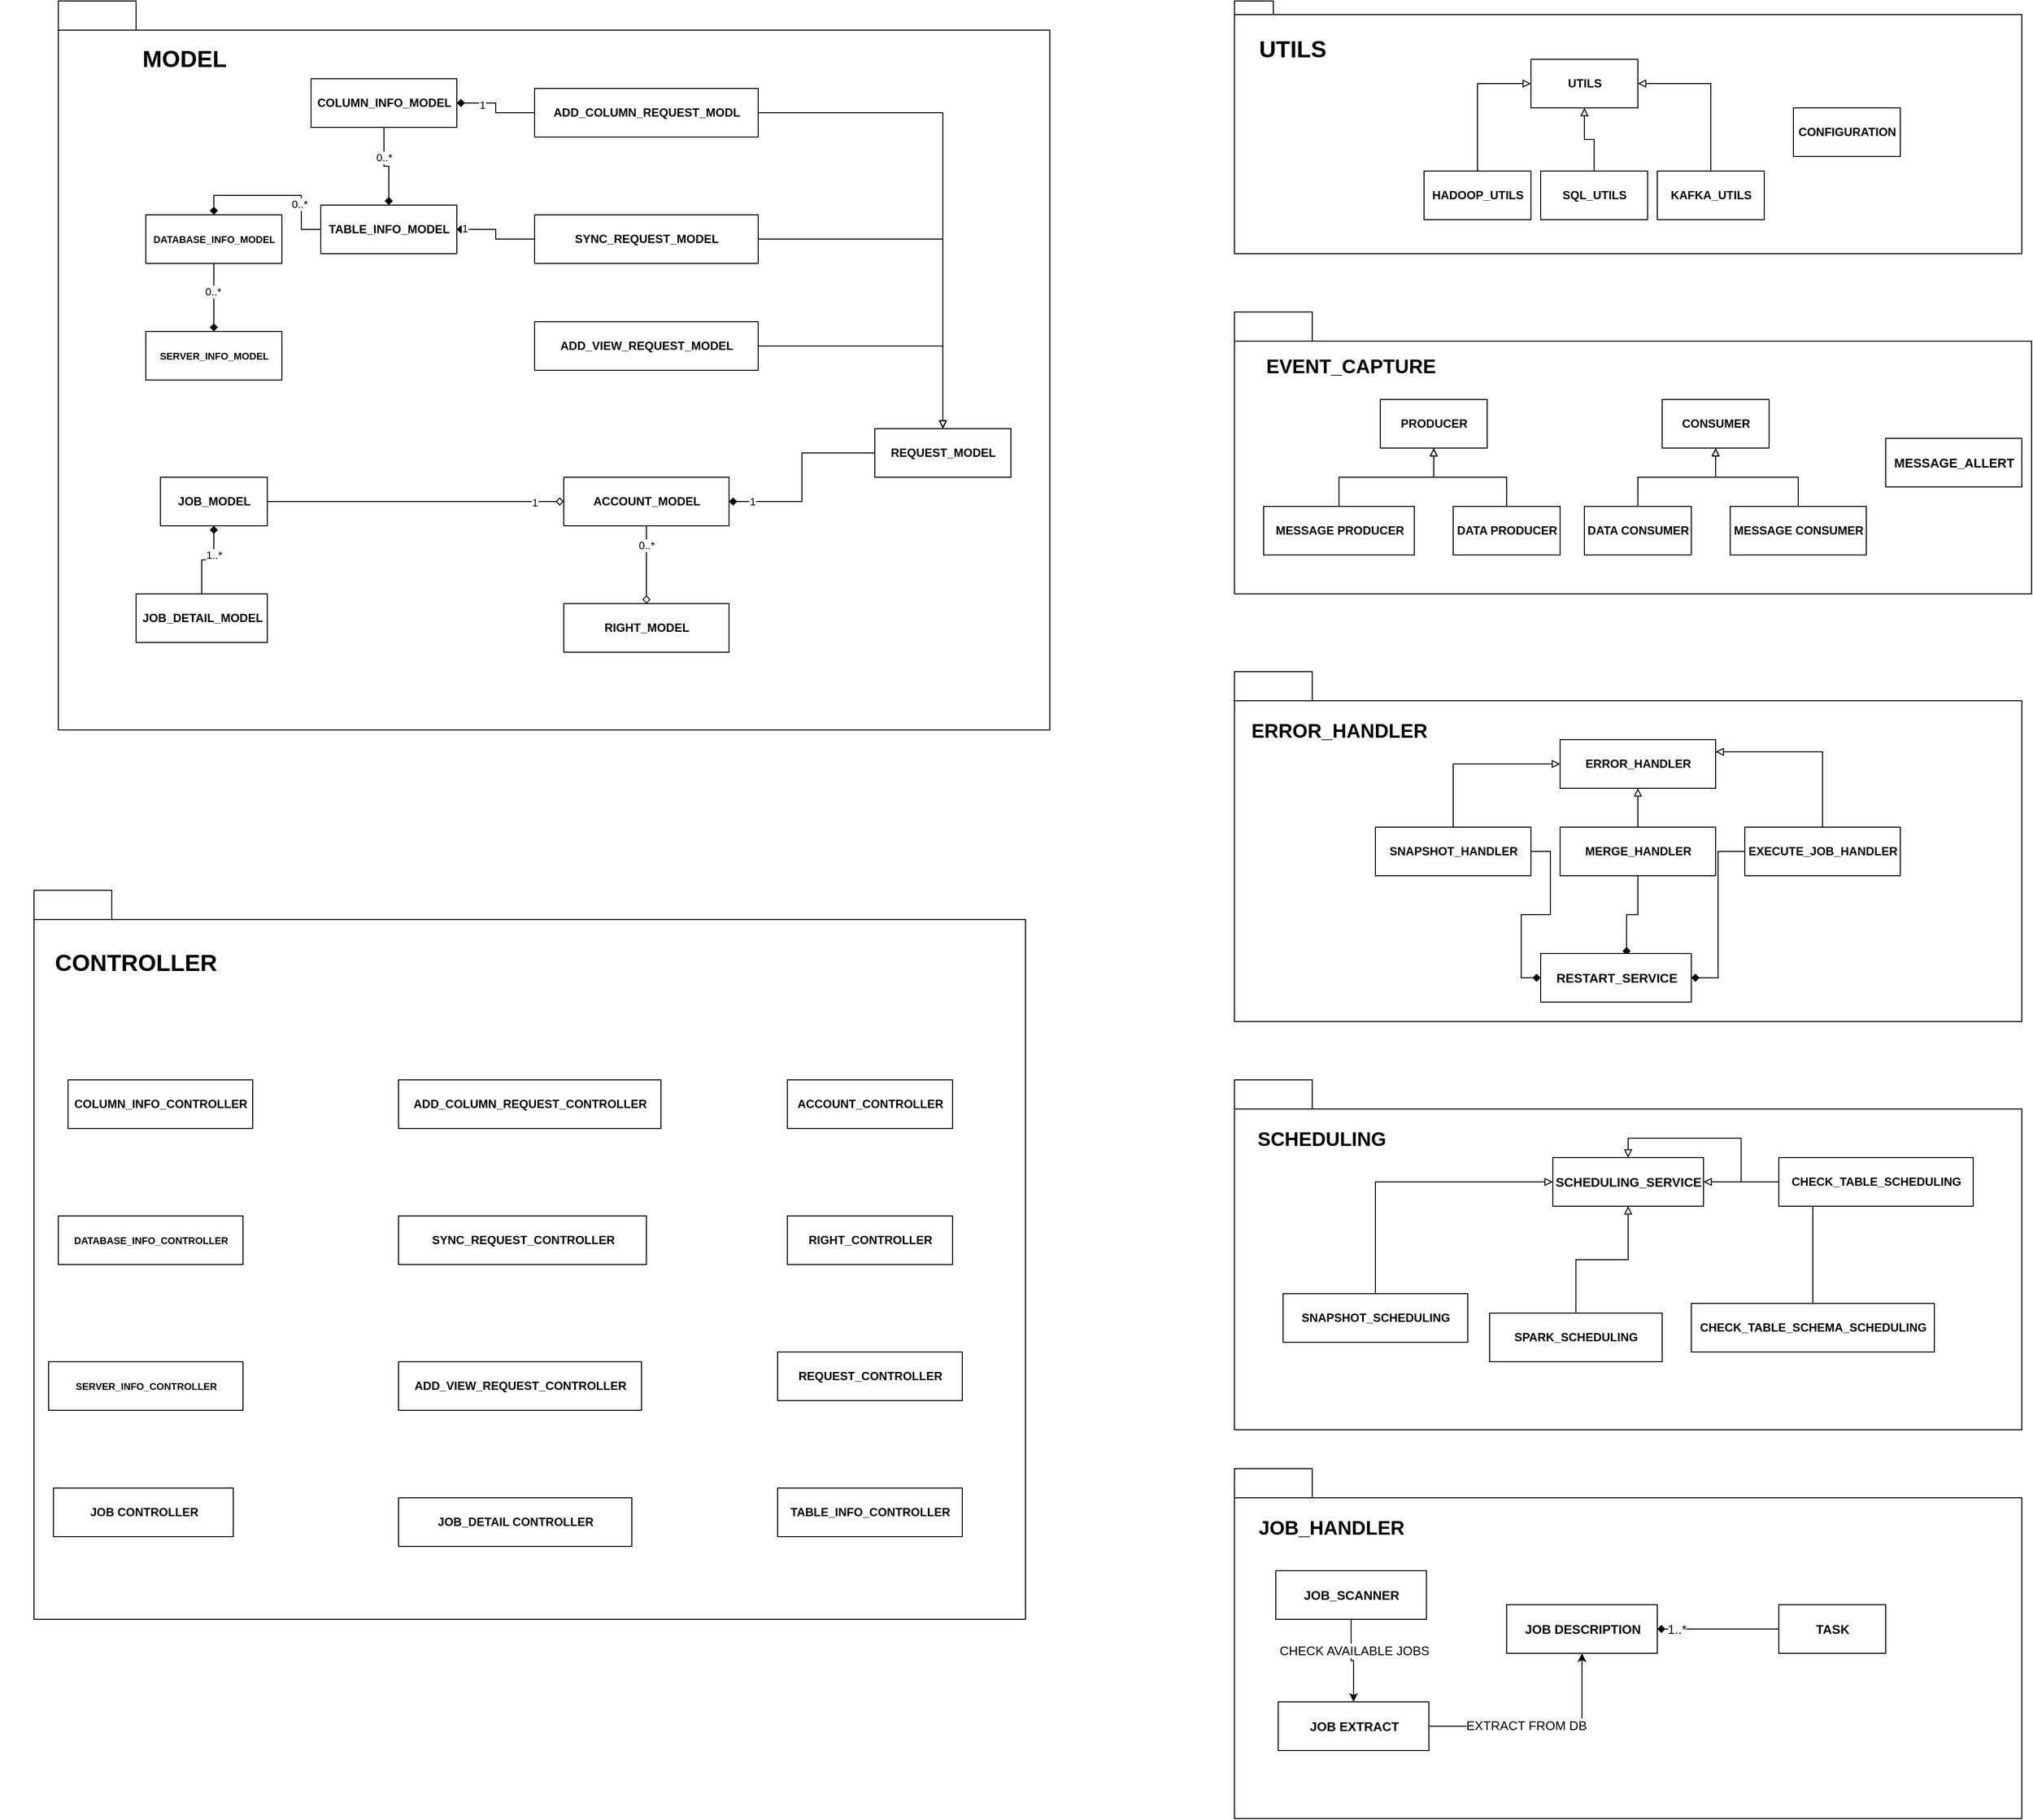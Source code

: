 <mxfile version="14.7.6" type="device"><diagram id="_psJNJDGwpM0hS-jYaZ4" name="Page-1"><mxGraphModel dx="1185" dy="662" grid="1" gridSize="10" guides="1" tooltips="1" connect="1" arrows="1" fold="1" page="1" pageScale="1" pageWidth="850" pageHeight="1100" math="0" shadow="0"><root><mxCell id="0"/><mxCell id="1" parent="0"/><mxCell id="7naQtS2AMxjki9-Mm3Z6-73" value="" style="shape=folder;fontStyle=1;tabWidth=80;tabHeight=30;tabPosition=left;html=1;boundedLbl=1;" vertex="1" parent="1"><mxGeometry x="1590" y="390" width="820" height="290" as="geometry"/></mxCell><mxCell id="7naQtS2AMxjki9-Mm3Z6-58" value="" style="shape=folder;fontStyle=1;spacingTop=10;tabWidth=40;tabHeight=14;tabPosition=left;html=1;fillColor=#ffffff;" vertex="1" parent="1"><mxGeometry x="1590" y="70" width="810" height="260" as="geometry"/></mxCell><mxCell id="7naQtS2AMxjki9-Mm3Z6-5" value="" style="shape=folder;fontStyle=1;tabWidth=80;tabHeight=30;tabPosition=left;html=1;boundedLbl=1;" vertex="1" parent="1"><mxGeometry x="380" y="70" width="1020" height="750" as="geometry"/></mxCell><mxCell id="7naQtS2AMxjki9-Mm3Z6-13" style="edgeStyle=orthogonalEdgeStyle;rounded=0;orthogonalLoop=1;jettySize=auto;html=1;entryX=0.5;entryY=0;entryDx=0;entryDy=0;endArrow=diamond;endFill=1;" edge="1" parent="1" source="7naQtS2AMxjki9-Mm3Z6-6" target="7naQtS2AMxjki9-Mm3Z6-7"><mxGeometry relative="1" as="geometry"/></mxCell><mxCell id="7naQtS2AMxjki9-Mm3Z6-18" value="0..*" style="edgeLabel;html=1;align=center;verticalAlign=middle;resizable=0;points=[];" vertex="1" connectable="0" parent="7naQtS2AMxjki9-Mm3Z6-13"><mxGeometry x="-0.162" y="1" relative="1" as="geometry"><mxPoint x="-1" y="-5" as="offset"/></mxGeometry></mxCell><mxCell id="7naQtS2AMxjki9-Mm3Z6-47" style="edgeStyle=orthogonalEdgeStyle;rounded=0;orthogonalLoop=1;jettySize=auto;html=1;entryX=0;entryY=0.5;entryDx=0;entryDy=0;startArrow=diamond;startFill=1;endArrow=none;endFill=0;" edge="1" parent="1" source="7naQtS2AMxjki9-Mm3Z6-6" target="7naQtS2AMxjki9-Mm3Z6-23"><mxGeometry relative="1" as="geometry"/></mxCell><mxCell id="7naQtS2AMxjki9-Mm3Z6-48" value="1" style="edgeLabel;html=1;align=center;verticalAlign=middle;resizable=0;points=[];" vertex="1" connectable="0" parent="7naQtS2AMxjki9-Mm3Z6-47"><mxGeometry x="-0.426" y="-2" relative="1" as="geometry"><mxPoint as="offset"/></mxGeometry></mxCell><mxCell id="7naQtS2AMxjki9-Mm3Z6-6" value="&lt;b&gt;COLUMN_INFO_MODEL&lt;/b&gt;" style="html=1;fillColor=#ffffff;" vertex="1" parent="1"><mxGeometry x="640" y="150" width="150" height="50" as="geometry"/></mxCell><mxCell id="7naQtS2AMxjki9-Mm3Z6-12" style="edgeStyle=orthogonalEdgeStyle;rounded=0;orthogonalLoop=1;jettySize=auto;html=1;entryX=0.5;entryY=0;entryDx=0;entryDy=0;endArrow=diamond;endFill=1;" edge="1" parent="1" source="7naQtS2AMxjki9-Mm3Z6-7" target="7naQtS2AMxjki9-Mm3Z6-8"><mxGeometry relative="1" as="geometry"/></mxCell><mxCell id="7naQtS2AMxjki9-Mm3Z6-16" value="0..*" style="edgeLabel;html=1;align=center;verticalAlign=middle;resizable=0;points=[];" vertex="1" connectable="0" parent="7naQtS2AMxjki9-Mm3Z6-12"><mxGeometry x="-0.443" y="2" relative="1" as="geometry"><mxPoint as="offset"/></mxGeometry></mxCell><mxCell id="7naQtS2AMxjki9-Mm3Z6-33" style="edgeStyle=orthogonalEdgeStyle;rounded=0;orthogonalLoop=1;jettySize=auto;html=1;endArrow=none;endFill=0;startArrow=diamond;startFill=1;" edge="1" parent="1" source="7naQtS2AMxjki9-Mm3Z6-7" target="7naQtS2AMxjki9-Mm3Z6-25"><mxGeometry relative="1" as="geometry"/></mxCell><mxCell id="7naQtS2AMxjki9-Mm3Z6-35" value="1" style="edgeLabel;html=1;align=center;verticalAlign=middle;resizable=0;points=[];" vertex="1" connectable="0" parent="7naQtS2AMxjki9-Mm3Z6-33"><mxGeometry x="-0.83" y="1" relative="1" as="geometry"><mxPoint as="offset"/></mxGeometry></mxCell><mxCell id="7naQtS2AMxjki9-Mm3Z6-7" value="&lt;b&gt;&lt;font style=&quot;font-size: 12px&quot;&gt;TABLE_INFO_MODEL&lt;/font&gt;&lt;/b&gt;" style="html=1;fillColor=#ffffff;" vertex="1" parent="1"><mxGeometry x="650" y="280" width="140" height="50" as="geometry"/></mxCell><mxCell id="7naQtS2AMxjki9-Mm3Z6-10" style="edgeStyle=orthogonalEdgeStyle;rounded=0;orthogonalLoop=1;jettySize=auto;html=1;entryX=0.5;entryY=0;entryDx=0;entryDy=0;endArrow=diamond;endFill=1;" edge="1" parent="1" source="7naQtS2AMxjki9-Mm3Z6-8" target="7naQtS2AMxjki9-Mm3Z6-9"><mxGeometry relative="1" as="geometry"/></mxCell><mxCell id="7naQtS2AMxjki9-Mm3Z6-20" value="0..*" style="edgeLabel;html=1;align=center;verticalAlign=middle;resizable=0;points=[];" vertex="1" connectable="0" parent="7naQtS2AMxjki9-Mm3Z6-10"><mxGeometry x="-0.176" y="-1" relative="1" as="geometry"><mxPoint as="offset"/></mxGeometry></mxCell><mxCell id="7naQtS2AMxjki9-Mm3Z6-8" value="&lt;b&gt;&lt;font style=&quot;font-size: 10px&quot;&gt;DATABASE_INFO_MODEL&lt;/font&gt;&lt;/b&gt;" style="html=1;fillColor=#ffffff;" vertex="1" parent="1"><mxGeometry x="470" y="290" width="140" height="50" as="geometry"/></mxCell><mxCell id="7naQtS2AMxjki9-Mm3Z6-9" value="&lt;b&gt;&lt;font style=&quot;font-size: 10px&quot;&gt;SERVER_INFO_MODEL&lt;/font&gt;&lt;/b&gt;" style="html=1;fillColor=#ffffff;" vertex="1" parent="1"><mxGeometry x="470" y="410" width="140" height="50" as="geometry"/></mxCell><mxCell id="7naQtS2AMxjki9-Mm3Z6-42" style="edgeStyle=orthogonalEdgeStyle;rounded=0;orthogonalLoop=1;jettySize=auto;html=1;endArrow=diamond;endFill=1;" edge="1" parent="1" source="7naQtS2AMxjki9-Mm3Z6-22" target="7naQtS2AMxjki9-Mm3Z6-36"><mxGeometry relative="1" as="geometry"/></mxCell><mxCell id="7naQtS2AMxjki9-Mm3Z6-43" value="1" style="edgeLabel;html=1;align=center;verticalAlign=middle;resizable=0;points=[];" vertex="1" connectable="0" parent="7naQtS2AMxjki9-Mm3Z6-42"><mxGeometry x="0.759" relative="1" as="geometry"><mxPoint as="offset"/></mxGeometry></mxCell><mxCell id="7naQtS2AMxjki9-Mm3Z6-22" value="&lt;b&gt;REQUEST_MODEL&lt;/b&gt;" style="html=1;fillColor=#ffffff;" vertex="1" parent="1"><mxGeometry x="1220" y="510" width="140" height="50" as="geometry"/></mxCell><mxCell id="7naQtS2AMxjki9-Mm3Z6-28" style="edgeStyle=orthogonalEdgeStyle;rounded=0;orthogonalLoop=1;jettySize=auto;html=1;endArrow=block;endFill=0;" edge="1" parent="1" source="7naQtS2AMxjki9-Mm3Z6-23" target="7naQtS2AMxjki9-Mm3Z6-22"><mxGeometry relative="1" as="geometry"/></mxCell><mxCell id="7naQtS2AMxjki9-Mm3Z6-23" value="&lt;b&gt;ADD_COLUMN_REQUEST_MODL&lt;/b&gt;" style="html=1;fillColor=#ffffff;" vertex="1" parent="1"><mxGeometry x="870" y="160" width="230" height="50" as="geometry"/></mxCell><mxCell id="7naQtS2AMxjki9-Mm3Z6-30" style="edgeStyle=orthogonalEdgeStyle;rounded=0;orthogonalLoop=1;jettySize=auto;html=1;endArrow=block;endFill=0;" edge="1" parent="1" source="7naQtS2AMxjki9-Mm3Z6-24" target="7naQtS2AMxjki9-Mm3Z6-22"><mxGeometry relative="1" as="geometry"/></mxCell><mxCell id="7naQtS2AMxjki9-Mm3Z6-24" value="&lt;b&gt;ADD_VIEW_REQUEST_MODEL&lt;/b&gt;" style="html=1;fillColor=#ffffff;" vertex="1" parent="1"><mxGeometry x="870" y="400" width="230" height="50" as="geometry"/></mxCell><mxCell id="7naQtS2AMxjki9-Mm3Z6-29" style="edgeStyle=orthogonalEdgeStyle;rounded=0;orthogonalLoop=1;jettySize=auto;html=1;endArrow=block;endFill=0;" edge="1" parent="1" source="7naQtS2AMxjki9-Mm3Z6-25" target="7naQtS2AMxjki9-Mm3Z6-22"><mxGeometry relative="1" as="geometry"/></mxCell><mxCell id="7naQtS2AMxjki9-Mm3Z6-25" value="&lt;b&gt;SYNC_REQUEST_MODEL&lt;/b&gt;" style="html=1;fillColor=#ffffff;" vertex="1" parent="1"><mxGeometry x="870" y="290" width="230" height="50" as="geometry"/></mxCell><mxCell id="7naQtS2AMxjki9-Mm3Z6-38" style="edgeStyle=orthogonalEdgeStyle;rounded=0;orthogonalLoop=1;jettySize=auto;html=1;endArrow=diamond;endFill=0;" edge="1" parent="1" source="7naQtS2AMxjki9-Mm3Z6-36" target="7naQtS2AMxjki9-Mm3Z6-37"><mxGeometry relative="1" as="geometry"/></mxCell><mxCell id="7naQtS2AMxjki9-Mm3Z6-39" value="0..*" style="edgeLabel;html=1;align=center;verticalAlign=middle;resizable=0;points=[];" vertex="1" connectable="0" parent="7naQtS2AMxjki9-Mm3Z6-38"><mxGeometry x="-0.009" relative="1" as="geometry"><mxPoint y="-20" as="offset"/></mxGeometry></mxCell><mxCell id="7naQtS2AMxjki9-Mm3Z6-55" style="edgeStyle=orthogonalEdgeStyle;rounded=0;orthogonalLoop=1;jettySize=auto;html=1;entryX=1;entryY=0.5;entryDx=0;entryDy=0;startArrow=diamond;startFill=0;endArrow=none;endFill=0;" edge="1" parent="1" source="7naQtS2AMxjki9-Mm3Z6-36" target="7naQtS2AMxjki9-Mm3Z6-49"><mxGeometry relative="1" as="geometry"/></mxCell><mxCell id="7naQtS2AMxjki9-Mm3Z6-56" value="1" style="edgeLabel;html=1;align=center;verticalAlign=middle;resizable=0;points=[];" vertex="1" connectable="0" parent="7naQtS2AMxjki9-Mm3Z6-55"><mxGeometry x="-0.803" y="1" relative="1" as="geometry"><mxPoint as="offset"/></mxGeometry></mxCell><mxCell id="7naQtS2AMxjki9-Mm3Z6-36" value="&lt;b&gt;ACCOUNT_MODEL&lt;/b&gt;" style="html=1;fillColor=#ffffff;" vertex="1" parent="1"><mxGeometry x="900" y="560" width="170" height="50" as="geometry"/></mxCell><mxCell id="7naQtS2AMxjki9-Mm3Z6-37" value="&lt;b&gt;RIGHT_MODEL&lt;/b&gt;" style="html=1;fillColor=#ffffff;" vertex="1" parent="1"><mxGeometry x="900" y="690" width="170" height="50" as="geometry"/></mxCell><mxCell id="7naQtS2AMxjki9-Mm3Z6-51" style="edgeStyle=orthogonalEdgeStyle;rounded=0;orthogonalLoop=1;jettySize=auto;html=1;startArrow=diamond;startFill=1;endArrow=none;endFill=0;" edge="1" parent="1" source="7naQtS2AMxjki9-Mm3Z6-49" target="7naQtS2AMxjki9-Mm3Z6-50"><mxGeometry relative="1" as="geometry"/></mxCell><mxCell id="7naQtS2AMxjki9-Mm3Z6-52" value="1..*" style="edgeLabel;html=1;align=center;verticalAlign=middle;resizable=0;points=[];" vertex="1" connectable="0" parent="7naQtS2AMxjki9-Mm3Z6-51"><mxGeometry x="-0.271" y="1" relative="1" as="geometry"><mxPoint x="-1" as="offset"/></mxGeometry></mxCell><mxCell id="7naQtS2AMxjki9-Mm3Z6-49" value="&lt;b&gt;JOB_MODEL&lt;/b&gt;" style="html=1;fillColor=#ffffff;" vertex="1" parent="1"><mxGeometry x="485" y="560" width="110" height="50" as="geometry"/></mxCell><mxCell id="7naQtS2AMxjki9-Mm3Z6-50" value="&lt;b&gt;JOB_DETAIL_MODEL&lt;/b&gt;" style="html=1;fillColor=#ffffff;" vertex="1" parent="1"><mxGeometry x="460" y="680" width="135" height="50" as="geometry"/></mxCell><mxCell id="7naQtS2AMxjki9-Mm3Z6-57" value="&lt;b&gt;&lt;font style=&quot;font-size: 24px&quot;&gt;MODEL&lt;/font&gt;&lt;/b&gt;" style="text;html=1;strokeColor=none;fillColor=none;align=center;verticalAlign=middle;whiteSpace=wrap;rounded=0;" vertex="1" parent="1"><mxGeometry x="370" y="120" width="280" height="20" as="geometry"/></mxCell><mxCell id="7naQtS2AMxjki9-Mm3Z6-59" value="&lt;b&gt;UTILS&lt;/b&gt;" style="html=1;fillColor=#ffffff;" vertex="1" parent="1"><mxGeometry x="1895" y="130" width="110" height="50" as="geometry"/></mxCell><mxCell id="7naQtS2AMxjki9-Mm3Z6-64" style="edgeStyle=orthogonalEdgeStyle;rounded=0;orthogonalLoop=1;jettySize=auto;html=1;entryX=0;entryY=0.5;entryDx=0;entryDy=0;startArrow=none;startFill=0;endArrow=block;endFill=0;" edge="1" parent="1" source="7naQtS2AMxjki9-Mm3Z6-60" target="7naQtS2AMxjki9-Mm3Z6-59"><mxGeometry relative="1" as="geometry"/></mxCell><mxCell id="7naQtS2AMxjki9-Mm3Z6-60" value="&lt;b&gt;HADOOP_UTILS&lt;/b&gt;" style="html=1;fillColor=#ffffff;" vertex="1" parent="1"><mxGeometry x="1785" y="245" width="110" height="50" as="geometry"/></mxCell><mxCell id="7naQtS2AMxjki9-Mm3Z6-65" style="edgeStyle=orthogonalEdgeStyle;rounded=0;orthogonalLoop=1;jettySize=auto;html=1;entryX=0.5;entryY=1;entryDx=0;entryDy=0;startArrow=none;startFill=0;endArrow=block;endFill=0;" edge="1" parent="1" source="7naQtS2AMxjki9-Mm3Z6-61" target="7naQtS2AMxjki9-Mm3Z6-59"><mxGeometry relative="1" as="geometry"/></mxCell><mxCell id="7naQtS2AMxjki9-Mm3Z6-61" value="&lt;b&gt;SQL_UTILS&lt;/b&gt;" style="html=1;fillColor=#ffffff;" vertex="1" parent="1"><mxGeometry x="1905" y="245" width="110" height="50" as="geometry"/></mxCell><mxCell id="7naQtS2AMxjki9-Mm3Z6-66" style="edgeStyle=orthogonalEdgeStyle;rounded=0;orthogonalLoop=1;jettySize=auto;html=1;entryX=1;entryY=0.5;entryDx=0;entryDy=0;startArrow=none;startFill=0;endArrow=block;endFill=0;exitX=0.5;exitY=0;exitDx=0;exitDy=0;" edge="1" parent="1" source="7naQtS2AMxjki9-Mm3Z6-62" target="7naQtS2AMxjki9-Mm3Z6-59"><mxGeometry relative="1" as="geometry"/></mxCell><mxCell id="7naQtS2AMxjki9-Mm3Z6-62" value="&lt;b&gt;KAFKA_UTILS&lt;/b&gt;" style="html=1;fillColor=#ffffff;" vertex="1" parent="1"><mxGeometry x="2025" y="245" width="110" height="50" as="geometry"/></mxCell><mxCell id="7naQtS2AMxjki9-Mm3Z6-70" value="&lt;b&gt;CONFIGURATION&lt;/b&gt;" style="html=1;fillColor=#ffffff;" vertex="1" parent="1"><mxGeometry x="2165" y="180" width="110" height="50" as="geometry"/></mxCell><mxCell id="7naQtS2AMxjki9-Mm3Z6-71" value="&lt;b&gt;&lt;font style=&quot;font-size: 24px&quot;&gt;UTILS&lt;/font&gt;&lt;/b&gt;" style="text;html=1;strokeColor=none;fillColor=none;align=center;verticalAlign=middle;whiteSpace=wrap;rounded=0;" vertex="1" parent="1"><mxGeometry x="1510" y="110" width="280" height="20" as="geometry"/></mxCell><mxCell id="7naQtS2AMxjki9-Mm3Z6-74" value="&lt;b&gt;PRODUCER&lt;/b&gt;" style="html=1;fillColor=#ffffff;" vertex="1" parent="1"><mxGeometry x="1740" y="480" width="110" height="50" as="geometry"/></mxCell><mxCell id="7naQtS2AMxjki9-Mm3Z6-75" value="&lt;b&gt;CONSUMER&lt;/b&gt;" style="html=1;fillColor=#ffffff;" vertex="1" parent="1"><mxGeometry x="2030" y="480" width="110" height="50" as="geometry"/></mxCell><mxCell id="7naQtS2AMxjki9-Mm3Z6-79" style="edgeStyle=orthogonalEdgeStyle;rounded=0;orthogonalLoop=1;jettySize=auto;html=1;entryX=0.5;entryY=1;entryDx=0;entryDy=0;startArrow=none;startFill=0;endArrow=block;endFill=0;" edge="1" parent="1" source="7naQtS2AMxjki9-Mm3Z6-76" target="7naQtS2AMxjki9-Mm3Z6-74"><mxGeometry relative="1" as="geometry"/></mxCell><mxCell id="7naQtS2AMxjki9-Mm3Z6-76" value="&lt;b&gt;MESSAGE PRODUCER&lt;/b&gt;" style="html=1;fillColor=#ffffff;" vertex="1" parent="1"><mxGeometry x="1620" y="590" width="155" height="50" as="geometry"/></mxCell><mxCell id="7naQtS2AMxjki9-Mm3Z6-80" style="edgeStyle=orthogonalEdgeStyle;rounded=0;orthogonalLoop=1;jettySize=auto;html=1;entryX=0.5;entryY=1;entryDx=0;entryDy=0;startArrow=none;startFill=0;endArrow=block;endFill=0;" edge="1" parent="1" source="7naQtS2AMxjki9-Mm3Z6-77" target="7naQtS2AMxjki9-Mm3Z6-74"><mxGeometry relative="1" as="geometry"/></mxCell><mxCell id="7naQtS2AMxjki9-Mm3Z6-77" value="&lt;b&gt;DATA PRODUCER&lt;/b&gt;" style="html=1;fillColor=#ffffff;" vertex="1" parent="1"><mxGeometry x="1815" y="590" width="110" height="50" as="geometry"/></mxCell><mxCell id="7naQtS2AMxjki9-Mm3Z6-86" style="edgeStyle=orthogonalEdgeStyle;rounded=0;orthogonalLoop=1;jettySize=auto;html=1;startArrow=none;startFill=0;endArrow=block;endFill=0;" edge="1" parent="1" source="7naQtS2AMxjki9-Mm3Z6-84" target="7naQtS2AMxjki9-Mm3Z6-75"><mxGeometry relative="1" as="geometry"/></mxCell><mxCell id="7naQtS2AMxjki9-Mm3Z6-84" value="&lt;b&gt;DATA CONSUMER&lt;/b&gt;" style="html=1;fillColor=#ffffff;" vertex="1" parent="1"><mxGeometry x="1950" y="590" width="110" height="50" as="geometry"/></mxCell><mxCell id="7naQtS2AMxjki9-Mm3Z6-87" style="edgeStyle=orthogonalEdgeStyle;rounded=0;orthogonalLoop=1;jettySize=auto;html=1;entryX=0.5;entryY=1;entryDx=0;entryDy=0;startArrow=none;startFill=0;endArrow=block;endFill=0;" edge="1" parent="1" source="7naQtS2AMxjki9-Mm3Z6-85" target="7naQtS2AMxjki9-Mm3Z6-75"><mxGeometry relative="1" as="geometry"/></mxCell><mxCell id="7naQtS2AMxjki9-Mm3Z6-85" value="&lt;b&gt;MESSAGE CONSUMER&lt;/b&gt;" style="html=1;fillColor=#ffffff;" vertex="1" parent="1"><mxGeometry x="2100" y="590" width="140" height="50" as="geometry"/></mxCell><mxCell id="7naQtS2AMxjki9-Mm3Z6-88" value="&lt;b&gt;&lt;font style=&quot;font-size: 20px&quot;&gt;EVENT_CAPTURE&lt;/font&gt;&lt;/b&gt;" style="text;html=1;strokeColor=none;fillColor=none;align=center;verticalAlign=middle;whiteSpace=wrap;rounded=0;fontSize=13;" vertex="1" parent="1"><mxGeometry x="1570" y="435" width="280" height="20" as="geometry"/></mxCell><mxCell id="7naQtS2AMxjki9-Mm3Z6-91" value="" style="shape=folder;fontStyle=1;tabWidth=80;tabHeight=30;tabPosition=left;html=1;boundedLbl=1;" vertex="1" parent="1"><mxGeometry x="1590" y="760" width="810" height="360" as="geometry"/></mxCell><mxCell id="7naQtS2AMxjki9-Mm3Z6-92" value="&lt;b&gt;ERROR_HANDLER&lt;/b&gt;" style="html=1;fillColor=#ffffff;" vertex="1" parent="1"><mxGeometry x="1925" y="830" width="160" height="50" as="geometry"/></mxCell><mxCell id="7naQtS2AMxjki9-Mm3Z6-96" style="edgeStyle=orthogonalEdgeStyle;rounded=0;orthogonalLoop=1;jettySize=auto;html=1;entryX=0;entryY=0.5;entryDx=0;entryDy=0;fontSize=13;startArrow=none;startFill=0;endArrow=block;endFill=0;exitX=0.5;exitY=0;exitDx=0;exitDy=0;" edge="1" parent="1" source="7naQtS2AMxjki9-Mm3Z6-93" target="7naQtS2AMxjki9-Mm3Z6-92"><mxGeometry relative="1" as="geometry"/></mxCell><mxCell id="7naQtS2AMxjki9-Mm3Z6-102" style="edgeStyle=orthogonalEdgeStyle;rounded=0;orthogonalLoop=1;jettySize=auto;html=1;entryX=0;entryY=0.5;entryDx=0;entryDy=0;fontSize=13;startArrow=none;startFill=0;endArrow=diamond;endFill=1;" edge="1" parent="1" source="7naQtS2AMxjki9-Mm3Z6-93" target="7naQtS2AMxjki9-Mm3Z6-101"><mxGeometry relative="1" as="geometry"/></mxCell><mxCell id="7naQtS2AMxjki9-Mm3Z6-93" value="&lt;b&gt;SNAPSHOT_HANDLER&lt;/b&gt;" style="html=1;fillColor=#ffffff;" vertex="1" parent="1"><mxGeometry x="1735" y="920" width="160" height="50" as="geometry"/></mxCell><mxCell id="7naQtS2AMxjki9-Mm3Z6-97" style="edgeStyle=orthogonalEdgeStyle;rounded=0;orthogonalLoop=1;jettySize=auto;html=1;entryX=0.5;entryY=1;entryDx=0;entryDy=0;fontSize=13;startArrow=none;startFill=0;endArrow=block;endFill=0;" edge="1" parent="1" source="7naQtS2AMxjki9-Mm3Z6-94" target="7naQtS2AMxjki9-Mm3Z6-92"><mxGeometry relative="1" as="geometry"/></mxCell><mxCell id="7naQtS2AMxjki9-Mm3Z6-105" style="edgeStyle=orthogonalEdgeStyle;rounded=0;orthogonalLoop=1;jettySize=auto;html=1;entryX=0.57;entryY=0.034;entryDx=0;entryDy=0;entryPerimeter=0;fontSize=13;startArrow=none;startFill=0;endArrow=diamond;endFill=1;" edge="1" parent="1" source="7naQtS2AMxjki9-Mm3Z6-94" target="7naQtS2AMxjki9-Mm3Z6-101"><mxGeometry relative="1" as="geometry"/></mxCell><mxCell id="7naQtS2AMxjki9-Mm3Z6-94" value="&lt;b&gt;MERGE_HANDLER&lt;/b&gt;" style="html=1;fillColor=#ffffff;" vertex="1" parent="1"><mxGeometry x="1925" y="920" width="160" height="50" as="geometry"/></mxCell><mxCell id="7naQtS2AMxjki9-Mm3Z6-98" style="edgeStyle=orthogonalEdgeStyle;rounded=0;orthogonalLoop=1;jettySize=auto;html=1;entryX=1;entryY=0.25;entryDx=0;entryDy=0;fontSize=13;startArrow=none;startFill=0;endArrow=block;endFill=0;exitX=0.5;exitY=0;exitDx=0;exitDy=0;" edge="1" parent="1" source="7naQtS2AMxjki9-Mm3Z6-95" target="7naQtS2AMxjki9-Mm3Z6-92"><mxGeometry relative="1" as="geometry"/></mxCell><mxCell id="7naQtS2AMxjki9-Mm3Z6-106" style="edgeStyle=orthogonalEdgeStyle;rounded=0;orthogonalLoop=1;jettySize=auto;html=1;entryX=1;entryY=0.5;entryDx=0;entryDy=0;fontSize=13;startArrow=none;startFill=0;endArrow=diamond;endFill=1;" edge="1" parent="1" source="7naQtS2AMxjki9-Mm3Z6-95" target="7naQtS2AMxjki9-Mm3Z6-101"><mxGeometry relative="1" as="geometry"/></mxCell><mxCell id="7naQtS2AMxjki9-Mm3Z6-95" value="&lt;b&gt;EXECUTE_JOB_HANDLER&lt;/b&gt;" style="html=1;fillColor=#ffffff;" vertex="1" parent="1"><mxGeometry x="2115" y="920" width="160" height="50" as="geometry"/></mxCell><mxCell id="7naQtS2AMxjki9-Mm3Z6-99" value="&lt;b&gt;&lt;font style=&quot;font-size: 20px&quot;&gt;ERROR_HANDLER&lt;/font&gt;&lt;/b&gt;" style="text;html=1;strokeColor=none;fillColor=none;align=center;verticalAlign=middle;whiteSpace=wrap;rounded=0;fontSize=13;" vertex="1" parent="1"><mxGeometry x="1557.5" y="810" width="280" height="20" as="geometry"/></mxCell><mxCell id="7naQtS2AMxjki9-Mm3Z6-100" value="&lt;b&gt;MESSAGE_ALLERT&lt;/b&gt;" style="html=1;fontSize=13;fillColor=#ffffff;" vertex="1" parent="1"><mxGeometry x="2260" y="520" width="140" height="50" as="geometry"/></mxCell><mxCell id="7naQtS2AMxjki9-Mm3Z6-101" value="&lt;b&gt;RESTART_SERVICE&lt;/b&gt;" style="html=1;fontSize=13;fillColor=#ffffff;" vertex="1" parent="1"><mxGeometry x="1905" y="1050" width="155" height="50" as="geometry"/></mxCell><mxCell id="7naQtS2AMxjki9-Mm3Z6-107" value="" style="shape=folder;fontStyle=1;tabWidth=80;tabHeight=30;tabPosition=left;html=1;boundedLbl=1;" vertex="1" parent="1"><mxGeometry x="1590" y="1180" width="810" height="360" as="geometry"/></mxCell><mxCell id="7naQtS2AMxjki9-Mm3Z6-108" value="&lt;span style=&quot;font-size: 20px&quot;&gt;&lt;b&gt;SCHEDULING&lt;/b&gt;&lt;/span&gt;" style="text;html=1;strokeColor=none;fillColor=none;align=center;verticalAlign=middle;whiteSpace=wrap;rounded=0;fontSize=13;" vertex="1" parent="1"><mxGeometry x="1540" y="1230" width="280" height="20" as="geometry"/></mxCell><mxCell id="7naQtS2AMxjki9-Mm3Z6-109" value="&lt;b&gt;SCHEDULING_SERVICE&lt;/b&gt;" style="html=1;fontSize=13;fillColor=#ffffff;" vertex="1" parent="1"><mxGeometry x="1917.5" y="1260" width="155" height="50" as="geometry"/></mxCell><mxCell id="7naQtS2AMxjki9-Mm3Z6-114" style="edgeStyle=orthogonalEdgeStyle;rounded=0;orthogonalLoop=1;jettySize=auto;html=1;entryX=0;entryY=0.5;entryDx=0;entryDy=0;fontSize=13;startArrow=none;startFill=0;endArrow=block;endFill=0;exitX=0.5;exitY=0;exitDx=0;exitDy=0;" edge="1" parent="1" source="7naQtS2AMxjki9-Mm3Z6-110" target="7naQtS2AMxjki9-Mm3Z6-109"><mxGeometry relative="1" as="geometry"/></mxCell><mxCell id="7naQtS2AMxjki9-Mm3Z6-110" value="&lt;b&gt;SNAPSHOT_SCHEDULING&lt;/b&gt;" style="html=1;fillColor=#ffffff;" vertex="1" parent="1"><mxGeometry x="1640" y="1400" width="190" height="50" as="geometry"/></mxCell><mxCell id="7naQtS2AMxjki9-Mm3Z6-115" style="edgeStyle=orthogonalEdgeStyle;rounded=0;orthogonalLoop=1;jettySize=auto;html=1;fontSize=13;startArrow=none;startFill=0;endArrow=block;endFill=0;" edge="1" parent="1" source="7naQtS2AMxjki9-Mm3Z6-111" target="7naQtS2AMxjki9-Mm3Z6-109"><mxGeometry relative="1" as="geometry"/></mxCell><mxCell id="7naQtS2AMxjki9-Mm3Z6-111" value="&lt;b&gt;SPARK_SCHEDULING&lt;/b&gt;" style="html=1;fillColor=#ffffff;" vertex="1" parent="1"><mxGeometry x="1852.5" y="1420" width="177.5" height="50" as="geometry"/></mxCell><mxCell id="7naQtS2AMxjki9-Mm3Z6-117" style="edgeStyle=orthogonalEdgeStyle;rounded=0;orthogonalLoop=1;jettySize=auto;html=1;entryX=1;entryY=0.5;entryDx=0;entryDy=0;fontSize=13;startArrow=none;startFill=0;endArrow=block;endFill=0;" edge="1" parent="1" source="7naQtS2AMxjki9-Mm3Z6-112" target="7naQtS2AMxjki9-Mm3Z6-109"><mxGeometry relative="1" as="geometry"/></mxCell><mxCell id="7naQtS2AMxjki9-Mm3Z6-112" value="&lt;b&gt;CHECK_TABLE_SCHEMA_SCHEDULING&lt;/b&gt;" style="html=1;fillColor=#ffffff;" vertex="1" parent="1"><mxGeometry x="2060" y="1410" width="250" height="50" as="geometry"/></mxCell><mxCell id="7naQtS2AMxjki9-Mm3Z6-116" style="edgeStyle=orthogonalEdgeStyle;rounded=0;orthogonalLoop=1;jettySize=auto;html=1;entryX=0.5;entryY=0;entryDx=0;entryDy=0;fontSize=13;startArrow=none;startFill=0;endArrow=block;endFill=0;" edge="1" parent="1" source="7naQtS2AMxjki9-Mm3Z6-113" target="7naQtS2AMxjki9-Mm3Z6-109"><mxGeometry relative="1" as="geometry"/></mxCell><mxCell id="7naQtS2AMxjki9-Mm3Z6-113" value="&lt;b&gt;CHECK_TABLE_SCHEDULING&lt;/b&gt;" style="html=1;fillColor=#ffffff;" vertex="1" parent="1"><mxGeometry x="2150" y="1260" width="200" height="50" as="geometry"/></mxCell><mxCell id="7naQtS2AMxjki9-Mm3Z6-119" value="" style="shape=folder;fontStyle=1;tabWidth=80;tabHeight=30;tabPosition=left;html=1;boundedLbl=1;" vertex="1" parent="1"><mxGeometry x="1590" y="1580" width="810" height="360" as="geometry"/></mxCell><mxCell id="7naQtS2AMxjki9-Mm3Z6-120" value="&lt;span style=&quot;font-size: 20px&quot;&gt;&lt;b&gt;JOB_HANDLER&lt;/b&gt;&lt;/span&gt;" style="text;html=1;strokeColor=none;fillColor=none;align=center;verticalAlign=middle;whiteSpace=wrap;rounded=0;fontSize=13;" vertex="1" parent="1"><mxGeometry x="1550" y="1630" width="280" height="20" as="geometry"/></mxCell><mxCell id="7naQtS2AMxjki9-Mm3Z6-124" style="edgeStyle=orthogonalEdgeStyle;rounded=0;orthogonalLoop=1;jettySize=auto;html=1;entryX=1;entryY=0.5;entryDx=0;entryDy=0;fontSize=13;startArrow=none;startFill=0;endArrow=diamond;endFill=1;" edge="1" parent="1" source="7naQtS2AMxjki9-Mm3Z6-121" target="7naQtS2AMxjki9-Mm3Z6-122"><mxGeometry relative="1" as="geometry"/></mxCell><mxCell id="7naQtS2AMxjki9-Mm3Z6-125" value="1..*" style="edgeLabel;html=1;align=center;verticalAlign=middle;resizable=0;points=[];fontSize=13;" vertex="1" connectable="0" parent="7naQtS2AMxjki9-Mm3Z6-124"><mxGeometry x="0.678" relative="1" as="geometry"><mxPoint as="offset"/></mxGeometry></mxCell><mxCell id="7naQtS2AMxjki9-Mm3Z6-121" value="&lt;b&gt;TASK&lt;/b&gt;" style="html=1;fontSize=13;fillColor=#ffffff;" vertex="1" parent="1"><mxGeometry x="2150" y="1720" width="110" height="50" as="geometry"/></mxCell><mxCell id="7naQtS2AMxjki9-Mm3Z6-122" value="&lt;b&gt;JOB DESCRIPTION&lt;/b&gt;" style="html=1;fontSize=13;fillColor=#ffffff;" vertex="1" parent="1"><mxGeometry x="1870" y="1720" width="155" height="50" as="geometry"/></mxCell><mxCell id="7naQtS2AMxjki9-Mm3Z6-127" style="edgeStyle=orthogonalEdgeStyle;rounded=0;orthogonalLoop=1;jettySize=auto;html=1;fontSize=13;startArrow=none;startFill=0;endArrow=classic;endFill=1;" edge="1" parent="1" source="7naQtS2AMxjki9-Mm3Z6-126" target="7naQtS2AMxjki9-Mm3Z6-122"><mxGeometry relative="1" as="geometry"/></mxCell><mxCell id="7naQtS2AMxjki9-Mm3Z6-128" value="EXTRACT FROM DB" style="edgeLabel;html=1;align=center;verticalAlign=middle;resizable=0;points=[];fontSize=13;" vertex="1" connectable="0" parent="7naQtS2AMxjki9-Mm3Z6-127"><mxGeometry x="-0.14" y="1" relative="1" as="geometry"><mxPoint as="offset"/></mxGeometry></mxCell><mxCell id="7naQtS2AMxjki9-Mm3Z6-126" value="&lt;b&gt;JOB EXTRACT&lt;/b&gt;" style="html=1;fontSize=13;fillColor=#ffffff;" vertex="1" parent="1"><mxGeometry x="1635" y="1820" width="155" height="50" as="geometry"/></mxCell><mxCell id="7naQtS2AMxjki9-Mm3Z6-129" value="" style="shape=folder;fontStyle=1;tabWidth=80;tabHeight=30;tabPosition=left;html=1;boundedLbl=1;" vertex="1" parent="1"><mxGeometry x="355" y="985" width="1020" height="750" as="geometry"/></mxCell><mxCell id="7naQtS2AMxjki9-Mm3Z6-134" value="&lt;b&gt;COLUMN_INFO_CONTROLLER&lt;/b&gt;" style="html=1;fillColor=#ffffff;" vertex="1" parent="1"><mxGeometry x="390" y="1180" width="190" height="50" as="geometry"/></mxCell><mxCell id="7naQtS2AMxjki9-Mm3Z6-139" value="&lt;b&gt;&lt;font style=&quot;font-size: 12px&quot;&gt;TABLE_INFO_CONTROLLER&lt;/font&gt;&lt;/b&gt;" style="html=1;fillColor=#ffffff;" vertex="1" parent="1"><mxGeometry x="1120" y="1600" width="190" height="50" as="geometry"/></mxCell><mxCell id="7naQtS2AMxjki9-Mm3Z6-142" value="&lt;b&gt;&lt;font style=&quot;font-size: 10px&quot;&gt;DATABASE_INFO_CONTROLLER&lt;/font&gt;&lt;/b&gt;" style="html=1;fillColor=#ffffff;" vertex="1" parent="1"><mxGeometry x="380" y="1320" width="190" height="50" as="geometry"/></mxCell><mxCell id="7naQtS2AMxjki9-Mm3Z6-143" value="&lt;b&gt;&lt;font style=&quot;font-size: 10px&quot;&gt;SERVER_INFO_CONTROLLER&lt;/font&gt;&lt;/b&gt;" style="html=1;fillColor=#ffffff;" vertex="1" parent="1"><mxGeometry x="370" y="1470" width="200" height="50" as="geometry"/></mxCell><mxCell id="7naQtS2AMxjki9-Mm3Z6-146" value="&lt;b&gt;REQUEST_CONTROLLER&lt;/b&gt;" style="html=1;fillColor=#ffffff;" vertex="1" parent="1"><mxGeometry x="1120" y="1460" width="190" height="50" as="geometry"/></mxCell><mxCell id="7naQtS2AMxjki9-Mm3Z6-148" value="&lt;b&gt;ADD_COLUMN_REQUEST_CONTROLLER&lt;/b&gt;" style="html=1;fillColor=#ffffff;" vertex="1" parent="1"><mxGeometry x="730" y="1180" width="270" height="50" as="geometry"/></mxCell><mxCell id="7naQtS2AMxjki9-Mm3Z6-150" value="&lt;b&gt;ADD_VIEW_REQUEST_CONTROLLER&lt;/b&gt;" style="html=1;fillColor=#ffffff;" vertex="1" parent="1"><mxGeometry x="730" y="1470" width="250" height="50" as="geometry"/></mxCell><mxCell id="7naQtS2AMxjki9-Mm3Z6-152" value="&lt;b&gt;SYNC_REQUEST_CONTROLLER&lt;/b&gt;" style="html=1;fillColor=#ffffff;" vertex="1" parent="1"><mxGeometry x="730" y="1320" width="255" height="50" as="geometry"/></mxCell><mxCell id="7naQtS2AMxjki9-Mm3Z6-157" value="&lt;b&gt;ACCOUNT_CONTROLLER&lt;/b&gt;" style="html=1;fillColor=#ffffff;" vertex="1" parent="1"><mxGeometry x="1130" y="1180" width="170" height="50" as="geometry"/></mxCell><mxCell id="7naQtS2AMxjki9-Mm3Z6-158" value="&lt;b&gt;RIGHT_CONTROLLER&lt;/b&gt;" style="html=1;fillColor=#ffffff;" vertex="1" parent="1"><mxGeometry x="1130" y="1320" width="170" height="50" as="geometry"/></mxCell><mxCell id="7naQtS2AMxjki9-Mm3Z6-161" value="&lt;b&gt;JOB CONTROLLER&lt;/b&gt;" style="html=1;fillColor=#ffffff;" vertex="1" parent="1"><mxGeometry x="375" y="1600" width="185" height="50" as="geometry"/></mxCell><mxCell id="7naQtS2AMxjki9-Mm3Z6-162" value="&lt;b&gt;JOB_DETAIL CONTROLLER&lt;/b&gt;" style="html=1;fillColor=#ffffff;" vertex="1" parent="1"><mxGeometry x="730" y="1610" width="240" height="50" as="geometry"/></mxCell><mxCell id="7naQtS2AMxjki9-Mm3Z6-163" value="&lt;b&gt;&lt;font style=&quot;font-size: 24px&quot;&gt;CONTROLLER&lt;/font&gt;&lt;/b&gt;" style="text;html=1;strokeColor=none;fillColor=none;align=center;verticalAlign=middle;whiteSpace=wrap;rounded=0;" vertex="1" parent="1"><mxGeometry x="320" y="1050" width="280" height="20" as="geometry"/></mxCell><mxCell id="7naQtS2AMxjki9-Mm3Z6-166" style="edgeStyle=orthogonalEdgeStyle;rounded=0;orthogonalLoop=1;jettySize=auto;html=1;fontSize=13;startArrow=none;startFill=0;endArrow=classic;endFill=1;" edge="1" parent="1" source="7naQtS2AMxjki9-Mm3Z6-164" target="7naQtS2AMxjki9-Mm3Z6-126"><mxGeometry relative="1" as="geometry"/></mxCell><mxCell id="7naQtS2AMxjki9-Mm3Z6-167" value="CHECK AVAILABLE JOBS" style="edgeLabel;html=1;align=center;verticalAlign=middle;resizable=0;points=[];fontSize=13;" vertex="1" connectable="0" parent="7naQtS2AMxjki9-Mm3Z6-166"><mxGeometry x="-0.265" y="3" relative="1" as="geometry"><mxPoint as="offset"/></mxGeometry></mxCell><mxCell id="7naQtS2AMxjki9-Mm3Z6-164" value="&lt;b&gt;JOB_SCANNER&lt;/b&gt;" style="html=1;fontSize=13;fillColor=#ffffff;" vertex="1" parent="1"><mxGeometry x="1632.5" y="1685" width="155" height="50" as="geometry"/></mxCell></root></mxGraphModel></diagram></mxfile>